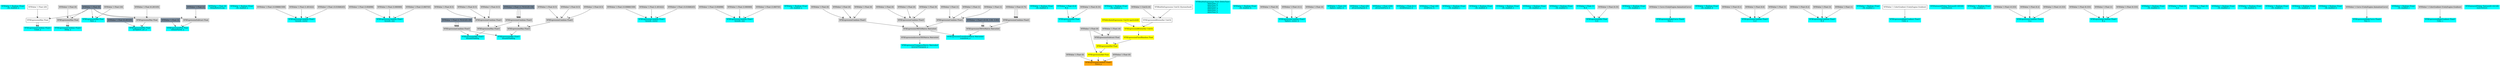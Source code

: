 digraph G {
node0 [shape="box" color="cyan" style="filled" label="VFXValue`1 Boolean (True)
_vfx_enabled_a"]
node1 [shape="box" color="cyan" style="filled" label="VFXExpressionCombine Float2
Count_a"]
node2 [shape="box" label="VFXExpressionMax Float"]
node3 [shape="box" label="VFXValue`1 Float (20)"]
node4 [shape="box" color="lightslategray" style="filled" label="VFXValue`1 Float (0)"]
node5 [shape="box" color="cyan" style="filled" label="VFXExpressionCombine Float2
Delay_a"]
node6 [shape="box" color="lightgray" style="filled" label="VFXExpressionMax Float"]
node7 [shape="box" color="lightgray" style="filled" label="VFXValue`1 Float (0)"]
node8 [shape="box" color="cyan" style="filled" label="VFXValue`1 Float (0)
DelayBeforeLoop"]
node9 [shape="box" color="cyan" style="filled" label="VFXValue`1 Boolean (True)
_vfx_enabled_a"]
node10 [shape="box" color="cyan" style="filled" label="VFXExpressionMax Float
Rate_a"]
node11 [shape="box" color="lightgray" style="filled" label="VFXValue`1 Float (16)"]
node12 [shape="box" color="cyan" style="filled" label="VFXExpressionCombine Float3
bounds_center"]
node13 [shape="box" color="lightgray" style="filled" label="VFXValue`1 Float (-0.008661509)"]
node14 [shape="box" color="lightgray" style="filled" label="VFXValue`1 Float (1.401422)"]
node15 [shape="box" color="lightgray" style="filled" label="VFXValue`1 Float (-0.01848245)"]
node16 [shape="box" color="cyan" style="filled" label="VFXExpressionCombine Float3
bounds_size"]
node17 [shape="box" color="lightgray" style="filled" label="VFXValue`1 Float (3.004998)"]
node18 [shape="box" color="lightgray" style="filled" label="VFXValue`1 Float (3.960069)"]
node19 [shape="box" color="lightgray" style="filled" label="VFXValue`1 Float (3.060745)"]
node20 [shape="box" color="cyan" style="filled" label="VFXExpressionMin Float3
boundsPadding"]
node21 [shape="box" color="lightgray" style="filled" label="VFXExpressionMax Float3"]
node22 [shape="box" color="lightgray" style="filled" label="VFXExpressionCombine Float3"]
node23 [shape="box" color="lightgray" style="filled" label="VFXValue`1 Float (0.5)"]
node24 [shape="box" color="lightgray" style="filled" label="VFXValue`1 Float (0.5)"]
node25 [shape="box" color="lightgray" style="filled" label="VFXValue`1 Float (0.5)"]
node26 [shape="box" color="lightgray" style="filled" label="VFXExpressionCombine Float3"]
node27 [shape="box" color="lightslategray" style="filled" label="VFXValue`1 Float (-1.701412E+38)"]
node28 [shape="box" color="lightgray" style="filled" label="VFXExpressionCombine Float3"]
node29 [shape="box" color="lightslategray" style="filled" label="VFXValue`1 Float (1.701412E+38)"]
node30 [shape="box" color="cyan" style="filled" label="VFXExpressionCombine Float3
bounds_center"]
node31 [shape="box" color="lightgray" style="filled" label="VFXValue`1 Float (-0.008661509)"]
node32 [shape="box" color="lightgray" style="filled" label="VFXValue`1 Float (1.401422)"]
node33 [shape="box" color="lightgray" style="filled" label="VFXValue`1 Float (-0.01848245)"]
node34 [shape="box" color="cyan" style="filled" label="VFXExpressionCombine Float3
bounds_size"]
node35 [shape="box" color="lightgray" style="filled" label="VFXValue`1 Float (3.004998)"]
node36 [shape="box" color="lightgray" style="filled" label="VFXValue`1 Float (3.960069)"]
node37 [shape="box" color="lightgray" style="filled" label="VFXValue`1 Float (3.060745)"]
node38 [shape="box" color="cyan" style="filled" label="VFXExpressionMin Float3
boundsPadding"]
node39 [shape="box" color="lightgray" style="filled" label="VFXExpressionMax Float3"]
node40 [shape="box" color="lightgray" style="filled" label="VFXExpressionCombine Float3"]
node41 [shape="box" color="lightgray" style="filled" label="VFXValue`1 Float (0.5)"]
node42 [shape="box" color="lightgray" style="filled" label="VFXValue`1 Float (0.5)"]
node43 [shape="box" color="lightgray" style="filled" label="VFXValue`1 Float (0.5)"]
node44 [shape="box" color="cyan" style="filled" label="VFXValue`1 Boolean (True)
_vfx_enabled_a"]
node45 [shape="box" color="cyan" style="filled" label="VFXExpressionMin Float
arcSphere_arc_a"]
node46 [shape="box" color="lightgray" style="filled" label="VFXExpressionMax Float"]
node47 [shape="box" color="lightgray" style="filled" label="VFXValue`1 Float (6.283185)"]
node48 [shape="box" color="lightslategray" style="filled" label="VFXValue`1 Float (6.283185)"]
node49 [shape="box" color="cyan" style="filled" label="VFXExpressionTransformMatrix Matrix4x4
transform_a"]
node50 [shape="box" color="lightgray" style="filled" label="VFXExpressionTRSToMatrix Matrix4x4"]
node51 [shape="box" color="lightgray" style="filled" label="VFXExpressionCombine Float3"]
node52 [shape="box" color="lightgray" style="filled" label="VFXValue`1 Float (0)"]
node53 [shape="box" color="lightgray" style="filled" label="VFXValue`1 Float (0)"]
node54 [shape="box" color="lightgray" style="filled" label="VFXValue`1 Float (0)"]
node55 [shape="box" color="lightgray" style="filled" label="VFXExpressionCombine Float3"]
node56 [shape="box" color="lightgray" style="filled" label="VFXValue`1 Float (0)"]
node57 [shape="box" color="lightgray" style="filled" label="VFXValue`1 Float (0)"]
node58 [shape="box" color="lightgray" style="filled" label="VFXValue`1 Float (0)"]
node59 [shape="box" color="lightgray" style="filled" label="VFXExpressionCombine Float3"]
node60 [shape="box" color="lightgray" style="filled" label="VFXValue`1 Float (1)"]
node61 [shape="box" color="lightgray" style="filled" label="VFXValue`1 Float (1)"]
node62 [shape="box" color="lightgray" style="filled" label="VFXValue`1 Float (1)"]
node63 [shape="box" color="lightgray" style="filled" label="VFXExpressionTRSToMatrix Matrix4x4"]
node64 [shape="box" color="lightslategray" style="filled" label="VFXValue`1 Float3 ((0.00, 0.00, 0.00))"]
node65 [shape="box" color="lightgray" style="filled" label="VFXExpressionCombine Float3"]
node66 [shape="box" color="lightgray" style="filled" label="VFXValue`1 Float (0.75)"]
node67 [shape="box" color="cyan" style="filled" label="VFXExpressionTransposeMatrix Matrix4x4
inverseTranspose_a"]
node68 [shape="box" color="lightgray" style="filled" label="VFXExpressionInverseTRSMatrix Matrix4x4"]
node69 [shape="box" color="cyan" style="filled" label="VFXExpressionPow Float
volumeFactor_a"]
node70 [shape="box" color="lightgray" style="filled" label="VFXExpressionSubtract Float"]
node71 [shape="box" color="lightslategray" style="filled" label="VFXValue`1 Float (1)"]
node72 [shape="box" color="lightslategray" style="filled" label="VFXValue`1 Float (3)"]
node73 [shape="box" color="cyan" style="filled" label="VFXValue`1 Boolean (True)
_vfx_enabled_b"]
node74 [shape="box" color="cyan" style="filled" label="VFXExpressionMul Float
A_b"]
node75 [shape="box" color="cyan" style="filled" label="VFXValue`1 Float (0.4)
B_b"]
node76 [shape="box" color="lightgray" style="filled" label="VFXValue`1 Float (0.33)"]
node77 [shape="box" color="cyan" style="filled" label="VFXValue`1 Boolean (True)
_vfx_enabled_a"]
node78 [shape="box" color="orange" style="filled" label="VFXExpressionCombine Float3
Force_a"]
node79 [shape="box" color="lightgray" style="filled" label="VFXValue`1 Float (0)"]
node80 [shape="box" color="yellow" style="filled" label="VFXExpressionAdd Float"]
node81 [shape="box" color="lightgray" style="filled" label="VFXValue`1 Float (0)"]
node82 [shape="box" color="yellow" style="filled" label="VFXExpressionMul Float"]
node83 [shape="box" color="yellow" style="filled" label="VFXExpressionFixedRandom Float"]
node84 [shape="box" color="yellow" style="filled" label="VFXExpressionBitwiseXor Uint32"]
node85 [shape="box" color="yellow" style="filled" label="VFXAttributeExpression Uint32 (particleId)"]
node86 [shape="box" label="VFXExpressionBitwiseXor Uint32"]
node87 [shape="box" color="lightgray" style="filled" label="VFXValue`1 Uint32 (0)"]
node88 [shape="box" label="VFXBuiltInExpression Uint32 (SystemSeed)"]
node89 [shape="box" color="lightgray" style="filled" label="VFXExpressionSubtract Float"]
node90 [shape="box" color="lightgray" style="filled" label="VFXValue`1 Float (-6)"]
node91 [shape="box" color="lightgray" style="filled" label="VFXValue`1 Float (0)"]
node92 [shape="box" color="cyan" style="filled" label="VFXBuiltInExpression Float (DeltaTime)
deltaTime_a
deltaTime_b
deltaTime_c
deltaTime_d
deltaTime_a
deltaTime_b"]
node93 [shape="box" color="cyan" style="filled" label="VFXValue`1 Boolean (True)
_vfx_enabled_b"]
node94 [shape="box" color="cyan" style="filled" label="VFXExpressionCombine Float3
Sphere_center_b"]
node95 [shape="box" color="lightgray" style="filled" label="VFXValue`1 Float (0)"]
node96 [shape="box" color="lightgray" style="filled" label="VFXValue`1 Float (-0.1)"]
node97 [shape="box" color="lightgray" style="filled" label="VFXValue`1 Float (0)"]
node98 [shape="box" color="cyan" style="filled" label="VFXValue`1 Float (10)
Sphere_radius_b"]
node99 [shape="box" color="cyan" style="filled" label="VFXValue`1 Float (20)
attractionSpeed_b"]
node100 [shape="box" color="cyan" style="filled" label="VFXValue`1 Float (100)
attractionForce_b"]
node101 [shape="box" color="cyan" style="filled" label="VFXValue`1 Float (0.1)
stickDistance_b"]
node102 [shape="box" color="cyan" style="filled" label="VFXValue`1 Float (20)
stickForce_b"]
node103 [shape="box" color="cyan" style="filled" label="VFXValue`1 Boolean (True)
_vfx_enabled_c"]
node104 [shape="box" color="cyan" style="filled" label="VFXValue`1 Boolean (True)
_vfx_enabled_d"]
node105 [shape="box" color="cyan" style="filled" label="VFXValue`1 Boolean (True)
_vfx_enabled_e"]
node106 [shape="box" color="cyan" style="filled" label="VFXValue`1 Boolean (True)
_vfx_enabled_a"]
node107 [shape="box" color="cyan" style="filled" label="VFXValue`1 Boolean (True)
_vfx_enabled_b"]
node108 [shape="box" color="cyan" style="filled" label="VFXExpressionMul Float
A_b"]
node109 [shape="box" color="cyan" style="filled" label="VFXValue`1 Float (1)
B_b"]
node110 [shape="box" color="lightgray" style="filled" label="VFXValue`1 Float (0.33)"]
node111 [shape="box" color="cyan" style="filled" label="VFXValue`1 Boolean (True)
_vfx_enabled_c"]
node112 [shape="box" color="cyan" style="filled" label="VFXExpressionBakeCurve Float4
Size_c"]
node113 [shape="box" color="lightgray" style="filled" label="VFXValue`1 Curve (UnityEngine.AnimationCurve)"]
node114 [shape="box" color="cyan" style="filled" label="VFXValue`1 Boolean (True)
_vfx_enabled_d"]
node115 [shape="box" color="cyan" style="filled" label="VFXExpressionCombine Float3
A_d"]
node116 [shape="box" color="lightgray" style="filled" label="VFXValue`1 Float (0.1)"]
node117 [shape="box" color="lightgray" style="filled" label="VFXValue`1 Float (0.6)"]
node118 [shape="box" color="lightgray" style="filled" label="VFXValue`1 Float (1)"]
node119 [shape="box" color="cyan" style="filled" label="VFXExpressionCombine Float3
B_d"]
node120 [shape="box" color="lightgray" style="filled" label="VFXValue`1 Float (0.2)"]
node121 [shape="box" color="lightgray" style="filled" label="VFXValue`1 Float (3)"]
node122 [shape="box" color="lightgray" style="filled" label="VFXValue`1 Float (1)"]
node123 [shape="box" color="cyan" style="filled" label="VFXValue`1 Boolean (True)
_vfx_enabled_e"]
node124 [shape="box" color="cyan" style="filled" label="VFXExpressionBakeGradient Float3
Color_e"]
node125 [shape="box" label="VFXValue`1 ColorGradient (UnityEngine.Gradient)"]
node126 [shape="box" color="cyan" style="filled" label="VFXTexture2DValue Texture2D (30530)
mainTexture"]
node127 [shape="box" color="cyan" style="filled" label="VFXValue`1 Boolean (True)
_vfx_enabled_a"]
node128 [shape="box" color="cyan" style="filled" label="VFXExpressionCombine Float3
A_a"]
node129 [shape="box" color="lightgray" style="filled" label="VFXValue`1 Float (-0.333)"]
node130 [shape="box" color="lightgray" style="filled" label="VFXValue`1 Float (0.2)"]
node131 [shape="box" color="lightgray" style="filled" label="VFXValue`1 Float (-0.333)"]
node132 [shape="box" color="cyan" style="filled" label="VFXExpressionCombine Float3
B_a"]
node133 [shape="box" color="lightgray" style="filled" label="VFXValue`1 Float (0.333)"]
node134 [shape="box" color="lightgray" style="filled" label="VFXValue`1 Float (1)"]
node135 [shape="box" color="lightgray" style="filled" label="VFXValue`1 Float (0.333)"]
node136 [shape="box" color="cyan" style="filled" label="VFXValue`1 Boolean (True)
_vfx_enabled_b"]
node137 [shape="box" color="cyan" style="filled" label="VFXValue`1 Float (1)
A_b"]
node138 [shape="box" color="cyan" style="filled" label="VFXValue`1 Float (3)
B_b"]
node139 [shape="box" color="cyan" style="filled" label="VFXValue`1 Boolean (True)
_vfx_enabled_a"]
node140 [shape="box" color="cyan" style="filled" label="VFXValue`1 Boolean (True)
_vfx_enabled_b"]
node141 [shape="box" color="cyan" style="filled" label="VFXValue`1 Boolean (True)
_vfx_enabled_c"]
node142 [shape="box" color="cyan" style="filled" label="VFXValue`1 Boolean (True)
_vfx_enabled_a"]
node143 [shape="box" color="cyan" style="filled" label="VFXValue`1 Boolean (True)
_vfx_enabled_b"]
node144 [shape="box" color="cyan" style="filled" label="VFXExpressionBakeCurve Float4
Size_b"]
node145 [shape="box" color="lightgray" style="filled" label="VFXValue`1 Curve (UnityEngine.AnimationCurve)"]
node146 [shape="box" color="cyan" style="filled" label="VFXValue`1 Boolean (True)
_vfx_enabled_c"]
node147 [shape="box" color="cyan" style="filled" label="VFXExpressionBakeGradient Float3
Color_c"]
node148 [shape="box" color="lightgray" style="filled" label="VFXValue`1 ColorGradient (UnityEngine.Gradient)"]
node149 [shape="box" color="cyan" style="filled" label="VFXTexture2DValue Texture2D (32126)
mainTexture"]
node2 -> node1 [headlabel="0"]
node2 -> node1 [headlabel="1"]
node3 -> node2 [headlabel="0"]
node4 -> node2 [headlabel="1"]
node6 -> node5 [headlabel="0"]
node6 -> node5 [headlabel="1"]
node7 -> node6 [headlabel="0"]
node4 -> node6 [headlabel="1"]
node11 -> node10 [headlabel="0"]
node4 -> node10 [headlabel="1"]
node13 -> node12 [headlabel="0"]
node14 -> node12 [headlabel="1"]
node15 -> node12 [headlabel="2"]
node17 -> node16 [headlabel="0"]
node18 -> node16 [headlabel="1"]
node19 -> node16 [headlabel="2"]
node21 -> node20 [headlabel="0"]
node28 -> node20 [headlabel="1"]
node22 -> node21 [headlabel="0"]
node26 -> node21 [headlabel="1"]
node23 -> node22 [headlabel="0"]
node24 -> node22 [headlabel="1"]
node25 -> node22 [headlabel="2"]
node27 -> node26 [headlabel="0"]
node27 -> node26 [headlabel="1"]
node27 -> node26 [headlabel="2"]
node29 -> node28 [headlabel="0"]
node29 -> node28 [headlabel="1"]
node29 -> node28 [headlabel="2"]
node31 -> node30 [headlabel="0"]
node32 -> node30 [headlabel="1"]
node33 -> node30 [headlabel="2"]
node35 -> node34 [headlabel="0"]
node36 -> node34 [headlabel="1"]
node37 -> node34 [headlabel="2"]
node39 -> node38 [headlabel="0"]
node28 -> node38 [headlabel="1"]
node40 -> node39 [headlabel="0"]
node26 -> node39 [headlabel="1"]
node41 -> node40 [headlabel="0"]
node42 -> node40 [headlabel="1"]
node43 -> node40 [headlabel="2"]
node46 -> node45 [headlabel="0"]
node48 -> node45 [headlabel="1"]
node47 -> node46 [headlabel="0"]
node4 -> node46 [headlabel="1"]
node50 -> node49 [headlabel="0"]
node63 -> node49 [headlabel="1"]
node51 -> node50 [headlabel="0"]
node55 -> node50 [headlabel="1"]
node59 -> node50 [headlabel="2"]
node52 -> node51 [headlabel="0"]
node53 -> node51 [headlabel="1"]
node54 -> node51 [headlabel="2"]
node56 -> node55 [headlabel="0"]
node57 -> node55 [headlabel="1"]
node58 -> node55 [headlabel="2"]
node60 -> node59 [headlabel="0"]
node61 -> node59 [headlabel="1"]
node62 -> node59 [headlabel="2"]
node64 -> node63 [headlabel="0"]
node64 -> node63 [headlabel="1"]
node65 -> node63 [headlabel="2"]
node66 -> node65 [headlabel="0"]
node66 -> node65 [headlabel="1"]
node66 -> node65 [headlabel="2"]
node68 -> node67 
node50 -> node68 
node70 -> node69 [headlabel="0"]
node72 -> node69 [headlabel="1"]
node71 -> node70 [headlabel="0"]
node4 -> node70 [headlabel="1"]
node75 -> node74 [headlabel="0"]
node76 -> node74 [headlabel="1"]
node79 -> node78 [headlabel="0"]
node80 -> node78 [headlabel="1"]
node91 -> node78 [headlabel="2"]
node81 -> node80 [headlabel="0"]
node82 -> node80 [headlabel="1"]
node83 -> node82 [headlabel="0"]
node89 -> node82 [headlabel="1"]
node84 -> node83 
node85 -> node84 [headlabel="0"]
node86 -> node84 [headlabel="1"]
node87 -> node86 [headlabel="0"]
node88 -> node86 [headlabel="1"]
node90 -> node89 [headlabel="0"]
node81 -> node89 [headlabel="1"]
node95 -> node94 [headlabel="0"]
node96 -> node94 [headlabel="1"]
node97 -> node94 [headlabel="2"]
node109 -> node108 [headlabel="0"]
node110 -> node108 [headlabel="1"]
node113 -> node112 
node116 -> node115 [headlabel="0"]
node117 -> node115 [headlabel="1"]
node118 -> node115 [headlabel="2"]
node120 -> node119 [headlabel="0"]
node121 -> node119 [headlabel="1"]
node122 -> node119 [headlabel="2"]
node125 -> node124 
node129 -> node128 [headlabel="0"]
node130 -> node128 [headlabel="1"]
node131 -> node128 [headlabel="2"]
node133 -> node132 [headlabel="0"]
node134 -> node132 [headlabel="1"]
node135 -> node132 [headlabel="2"]
node145 -> node144 
node148 -> node147 
}
